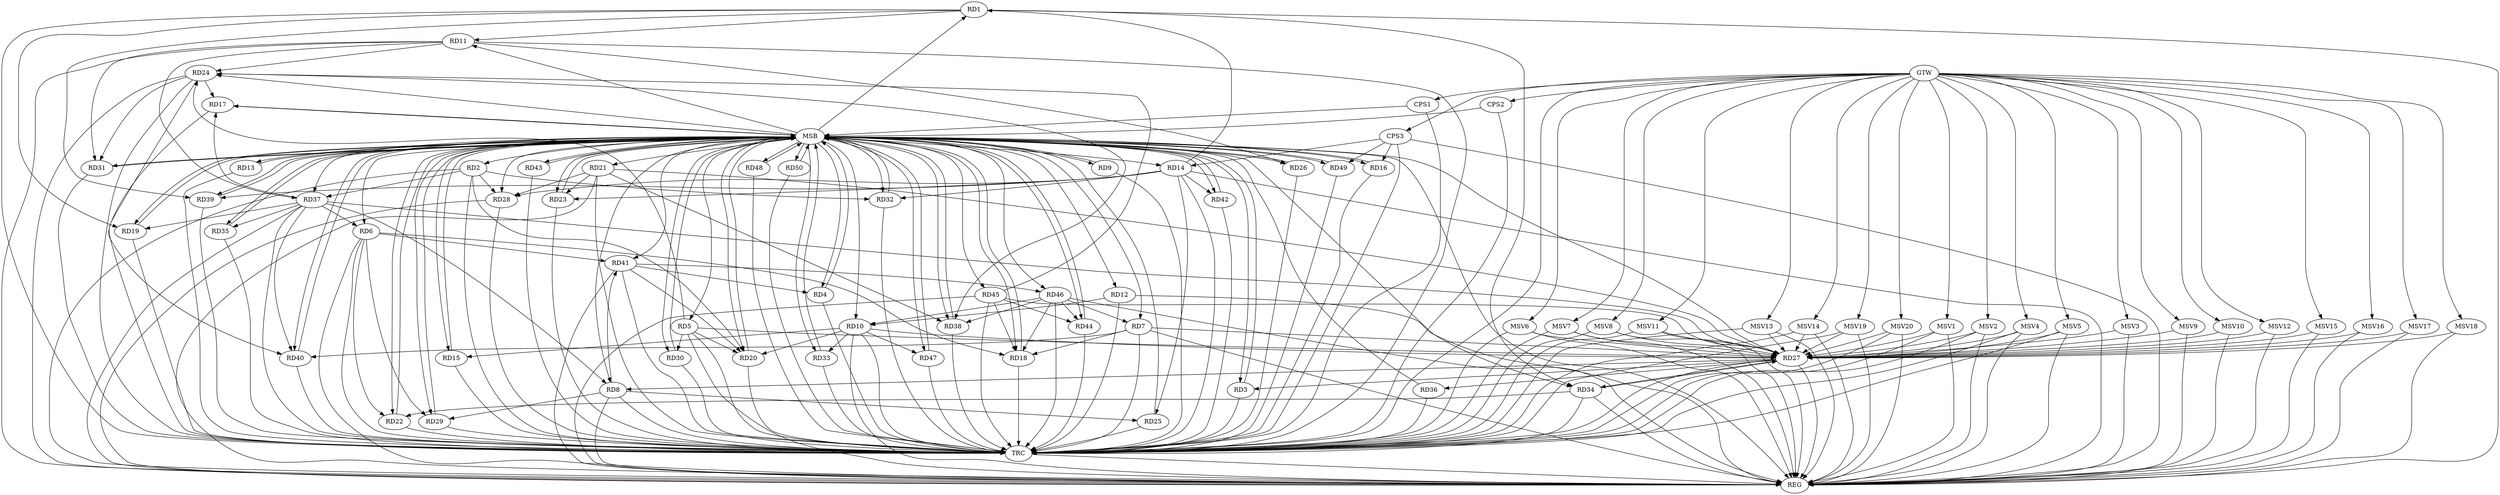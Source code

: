 strict digraph G {
  RD1 [ label="RD1" ];
  RD2 [ label="RD2" ];
  RD3 [ label="RD3" ];
  RD4 [ label="RD4" ];
  RD5 [ label="RD5" ];
  RD6 [ label="RD6" ];
  RD7 [ label="RD7" ];
  RD8 [ label="RD8" ];
  RD9 [ label="RD9" ];
  RD10 [ label="RD10" ];
  RD11 [ label="RD11" ];
  RD12 [ label="RD12" ];
  RD13 [ label="RD13" ];
  RD14 [ label="RD14" ];
  RD15 [ label="RD15" ];
  RD16 [ label="RD16" ];
  RD17 [ label="RD17" ];
  RD18 [ label="RD18" ];
  RD19 [ label="RD19" ];
  RD20 [ label="RD20" ];
  RD21 [ label="RD21" ];
  RD22 [ label="RD22" ];
  RD23 [ label="RD23" ];
  RD24 [ label="RD24" ];
  RD25 [ label="RD25" ];
  RD26 [ label="RD26" ];
  RD27 [ label="RD27" ];
  RD28 [ label="RD28" ];
  RD29 [ label="RD29" ];
  RD30 [ label="RD30" ];
  RD31 [ label="RD31" ];
  RD32 [ label="RD32" ];
  RD33 [ label="RD33" ];
  RD34 [ label="RD34" ];
  RD35 [ label="RD35" ];
  RD36 [ label="RD36" ];
  RD37 [ label="RD37" ];
  RD38 [ label="RD38" ];
  RD39 [ label="RD39" ];
  RD40 [ label="RD40" ];
  RD41 [ label="RD41" ];
  RD42 [ label="RD42" ];
  RD43 [ label="RD43" ];
  RD44 [ label="RD44" ];
  RD45 [ label="RD45" ];
  RD46 [ label="RD46" ];
  RD47 [ label="RD47" ];
  RD48 [ label="RD48" ];
  RD49 [ label="RD49" ];
  RD50 [ label="RD50" ];
  CPS1 [ label="CPS1" ];
  CPS2 [ label="CPS2" ];
  CPS3 [ label="CPS3" ];
  GTW [ label="GTW" ];
  REG [ label="REG" ];
  MSB [ label="MSB" ];
  TRC [ label="TRC" ];
  MSV1 [ label="MSV1" ];
  MSV2 [ label="MSV2" ];
  MSV3 [ label="MSV3" ];
  MSV4 [ label="MSV4" ];
  MSV5 [ label="MSV5" ];
  MSV6 [ label="MSV6" ];
  MSV7 [ label="MSV7" ];
  MSV8 [ label="MSV8" ];
  MSV9 [ label="MSV9" ];
  MSV10 [ label="MSV10" ];
  MSV11 [ label="MSV11" ];
  MSV12 [ label="MSV12" ];
  MSV13 [ label="MSV13" ];
  MSV14 [ label="MSV14" ];
  MSV15 [ label="MSV15" ];
  MSV16 [ label="MSV16" ];
  MSV17 [ label="MSV17" ];
  MSV18 [ label="MSV18" ];
  MSV19 [ label="MSV19" ];
  MSV20 [ label="MSV20" ];
  RD1 -> RD11;
  RD14 -> RD1;
  RD1 -> RD19;
  RD1 -> RD34;
  RD1 -> RD39;
  RD2 -> RD20;
  RD2 -> RD28;
  RD2 -> RD32;
  RD2 -> RD37;
  RD27 -> RD3;
  RD41 -> RD4;
  RD5 -> RD20;
  RD5 -> RD24;
  RD5 -> RD27;
  RD5 -> RD30;
  RD6 -> RD18;
  RD6 -> RD22;
  RD6 -> RD29;
  RD37 -> RD6;
  RD6 -> RD41;
  RD7 -> RD18;
  RD7 -> RD27;
  RD7 -> RD40;
  RD46 -> RD7;
  RD8 -> RD25;
  RD27 -> RD8;
  RD8 -> RD29;
  RD37 -> RD8;
  RD8 -> RD41;
  RD12 -> RD10;
  RD10 -> RD15;
  RD10 -> RD20;
  RD10 -> RD27;
  RD10 -> RD33;
  RD46 -> RD10;
  RD10 -> RD47;
  RD11 -> RD24;
  RD11 -> RD26;
  RD11 -> RD31;
  RD11 -> RD37;
  RD14 -> RD23;
  RD14 -> RD25;
  RD14 -> RD28;
  RD14 -> RD32;
  RD14 -> RD39;
  RD14 -> RD42;
  RD24 -> RD17;
  RD37 -> RD17;
  RD45 -> RD18;
  RD46 -> RD18;
  RD37 -> RD19;
  RD41 -> RD20;
  RD21 -> RD23;
  RD21 -> RD27;
  RD21 -> RD28;
  RD21 -> RD38;
  RD34 -> RD22;
  RD24 -> RD31;
  RD24 -> RD38;
  RD24 -> RD40;
  RD45 -> RD24;
  RD27 -> RD34;
  RD34 -> RD27;
  RD27 -> RD36;
  RD37 -> RD27;
  RD45 -> RD27;
  RD37 -> RD35;
  RD37 -> RD40;
  RD46 -> RD38;
  RD41 -> RD46;
  RD45 -> RD44;
  RD46 -> RD44;
  CPS3 -> RD49;
  CPS3 -> RD14;
  CPS3 -> RD16;
  GTW -> CPS1;
  GTW -> CPS2;
  GTW -> CPS3;
  RD1 -> REG;
  RD2 -> REG;
  RD5 -> REG;
  RD6 -> REG;
  RD7 -> REG;
  RD8 -> REG;
  RD10 -> REG;
  RD11 -> REG;
  RD12 -> REG;
  RD14 -> REG;
  RD21 -> REG;
  RD24 -> REG;
  RD27 -> REG;
  RD28 -> REG;
  RD34 -> REG;
  RD37 -> REG;
  RD41 -> REG;
  RD45 -> REG;
  RD46 -> REG;
  CPS3 -> REG;
  RD3 -> MSB;
  MSB -> RD8;
  MSB -> RD11;
  MSB -> RD15;
  MSB -> RD18;
  MSB -> RD19;
  MSB -> RD27;
  MSB -> RD31;
  MSB -> RD34;
  MSB -> RD38;
  MSB -> RD40;
  MSB -> RD45;
  MSB -> RD47;
  MSB -> REG;
  RD4 -> MSB;
  MSB -> RD16;
  MSB -> RD21;
  MSB -> RD24;
  MSB -> RD42;
  MSB -> RD44;
  MSB -> RD50;
  RD9 -> MSB;
  MSB -> RD13;
  MSB -> RD30;
  MSB -> RD32;
  RD13 -> MSB;
  MSB -> RD35;
  MSB -> RD43;
  RD15 -> MSB;
  MSB -> RD5;
  RD16 -> MSB;
  MSB -> RD12;
  MSB -> RD17;
  MSB -> RD37;
  MSB -> RD46;
  RD17 -> MSB;
  MSB -> RD2;
  MSB -> RD20;
  MSB -> RD48;
  RD18 -> MSB;
  MSB -> RD23;
  MSB -> RD49;
  RD19 -> MSB;
  MSB -> RD29;
  MSB -> RD41;
  RD20 -> MSB;
  MSB -> RD6;
  MSB -> RD10;
  RD22 -> MSB;
  RD23 -> MSB;
  RD25 -> MSB;
  MSB -> RD4;
  MSB -> RD39;
  RD26 -> MSB;
  MSB -> RD7;
  RD29 -> MSB;
  MSB -> RD14;
  RD30 -> MSB;
  MSB -> RD1;
  RD31 -> MSB;
  MSB -> RD3;
  RD32 -> MSB;
  MSB -> RD28;
  RD33 -> MSB;
  MSB -> RD22;
  RD35 -> MSB;
  RD36 -> MSB;
  RD38 -> MSB;
  RD39 -> MSB;
  MSB -> RD26;
  RD40 -> MSB;
  RD42 -> MSB;
  MSB -> RD33;
  RD43 -> MSB;
  RD44 -> MSB;
  MSB -> RD9;
  RD47 -> MSB;
  RD48 -> MSB;
  RD49 -> MSB;
  RD50 -> MSB;
  CPS1 -> MSB;
  CPS2 -> MSB;
  RD1 -> TRC;
  RD2 -> TRC;
  RD3 -> TRC;
  RD4 -> TRC;
  RD5 -> TRC;
  RD6 -> TRC;
  RD7 -> TRC;
  RD8 -> TRC;
  RD9 -> TRC;
  RD10 -> TRC;
  RD11 -> TRC;
  RD12 -> TRC;
  RD13 -> TRC;
  RD14 -> TRC;
  RD15 -> TRC;
  RD16 -> TRC;
  RD17 -> TRC;
  RD18 -> TRC;
  RD19 -> TRC;
  RD20 -> TRC;
  RD21 -> TRC;
  RD22 -> TRC;
  RD23 -> TRC;
  RD24 -> TRC;
  RD25 -> TRC;
  RD26 -> TRC;
  RD27 -> TRC;
  RD28 -> TRC;
  RD29 -> TRC;
  RD30 -> TRC;
  RD31 -> TRC;
  RD32 -> TRC;
  RD33 -> TRC;
  RD34 -> TRC;
  RD35 -> TRC;
  RD36 -> TRC;
  RD37 -> TRC;
  RD38 -> TRC;
  RD39 -> TRC;
  RD40 -> TRC;
  RD41 -> TRC;
  RD42 -> TRC;
  RD43 -> TRC;
  RD44 -> TRC;
  RD45 -> TRC;
  RD46 -> TRC;
  RD47 -> TRC;
  RD48 -> TRC;
  RD49 -> TRC;
  RD50 -> TRC;
  CPS1 -> TRC;
  CPS2 -> TRC;
  CPS3 -> TRC;
  GTW -> TRC;
  TRC -> REG;
  MSV1 -> RD27;
  MSV2 -> RD27;
  GTW -> MSV1;
  MSV1 -> REG;
  MSV1 -> TRC;
  GTW -> MSV2;
  MSV2 -> REG;
  MSV2 -> TRC;
  MSV3 -> RD27;
  GTW -> MSV3;
  MSV3 -> REG;
  MSV4 -> RD27;
  MSV5 -> RD27;
  GTW -> MSV4;
  MSV4 -> REG;
  MSV4 -> TRC;
  GTW -> MSV5;
  MSV5 -> REG;
  MSV5 -> TRC;
  MSV6 -> RD27;
  MSV7 -> RD27;
  GTW -> MSV6;
  MSV6 -> REG;
  MSV6 -> TRC;
  GTW -> MSV7;
  MSV7 -> REG;
  MSV7 -> TRC;
  MSV8 -> RD27;
  MSV9 -> RD27;
  GTW -> MSV8;
  MSV8 -> REG;
  MSV8 -> TRC;
  GTW -> MSV9;
  MSV9 -> REG;
  MSV10 -> RD27;
  GTW -> MSV10;
  MSV10 -> REG;
  MSV11 -> RD27;
  MSV12 -> RD27;
  GTW -> MSV11;
  MSV11 -> REG;
  MSV11 -> TRC;
  GTW -> MSV12;
  MSV12 -> REG;
  MSV13 -> RD27;
  GTW -> MSV13;
  MSV13 -> REG;
  MSV13 -> TRC;
  MSV14 -> RD27;
  GTW -> MSV14;
  MSV14 -> REG;
  MSV14 -> TRC;
  MSV15 -> RD27;
  MSV16 -> RD27;
  GTW -> MSV15;
  MSV15 -> REG;
  GTW -> MSV16;
  MSV16 -> REG;
  MSV17 -> RD27;
  MSV18 -> RD27;
  MSV19 -> RD27;
  GTW -> MSV17;
  MSV17 -> REG;
  GTW -> MSV18;
  MSV18 -> REG;
  GTW -> MSV19;
  MSV19 -> REG;
  MSV19 -> TRC;
  MSV20 -> RD27;
  GTW -> MSV20;
  MSV20 -> REG;
  MSV20 -> TRC;
}
